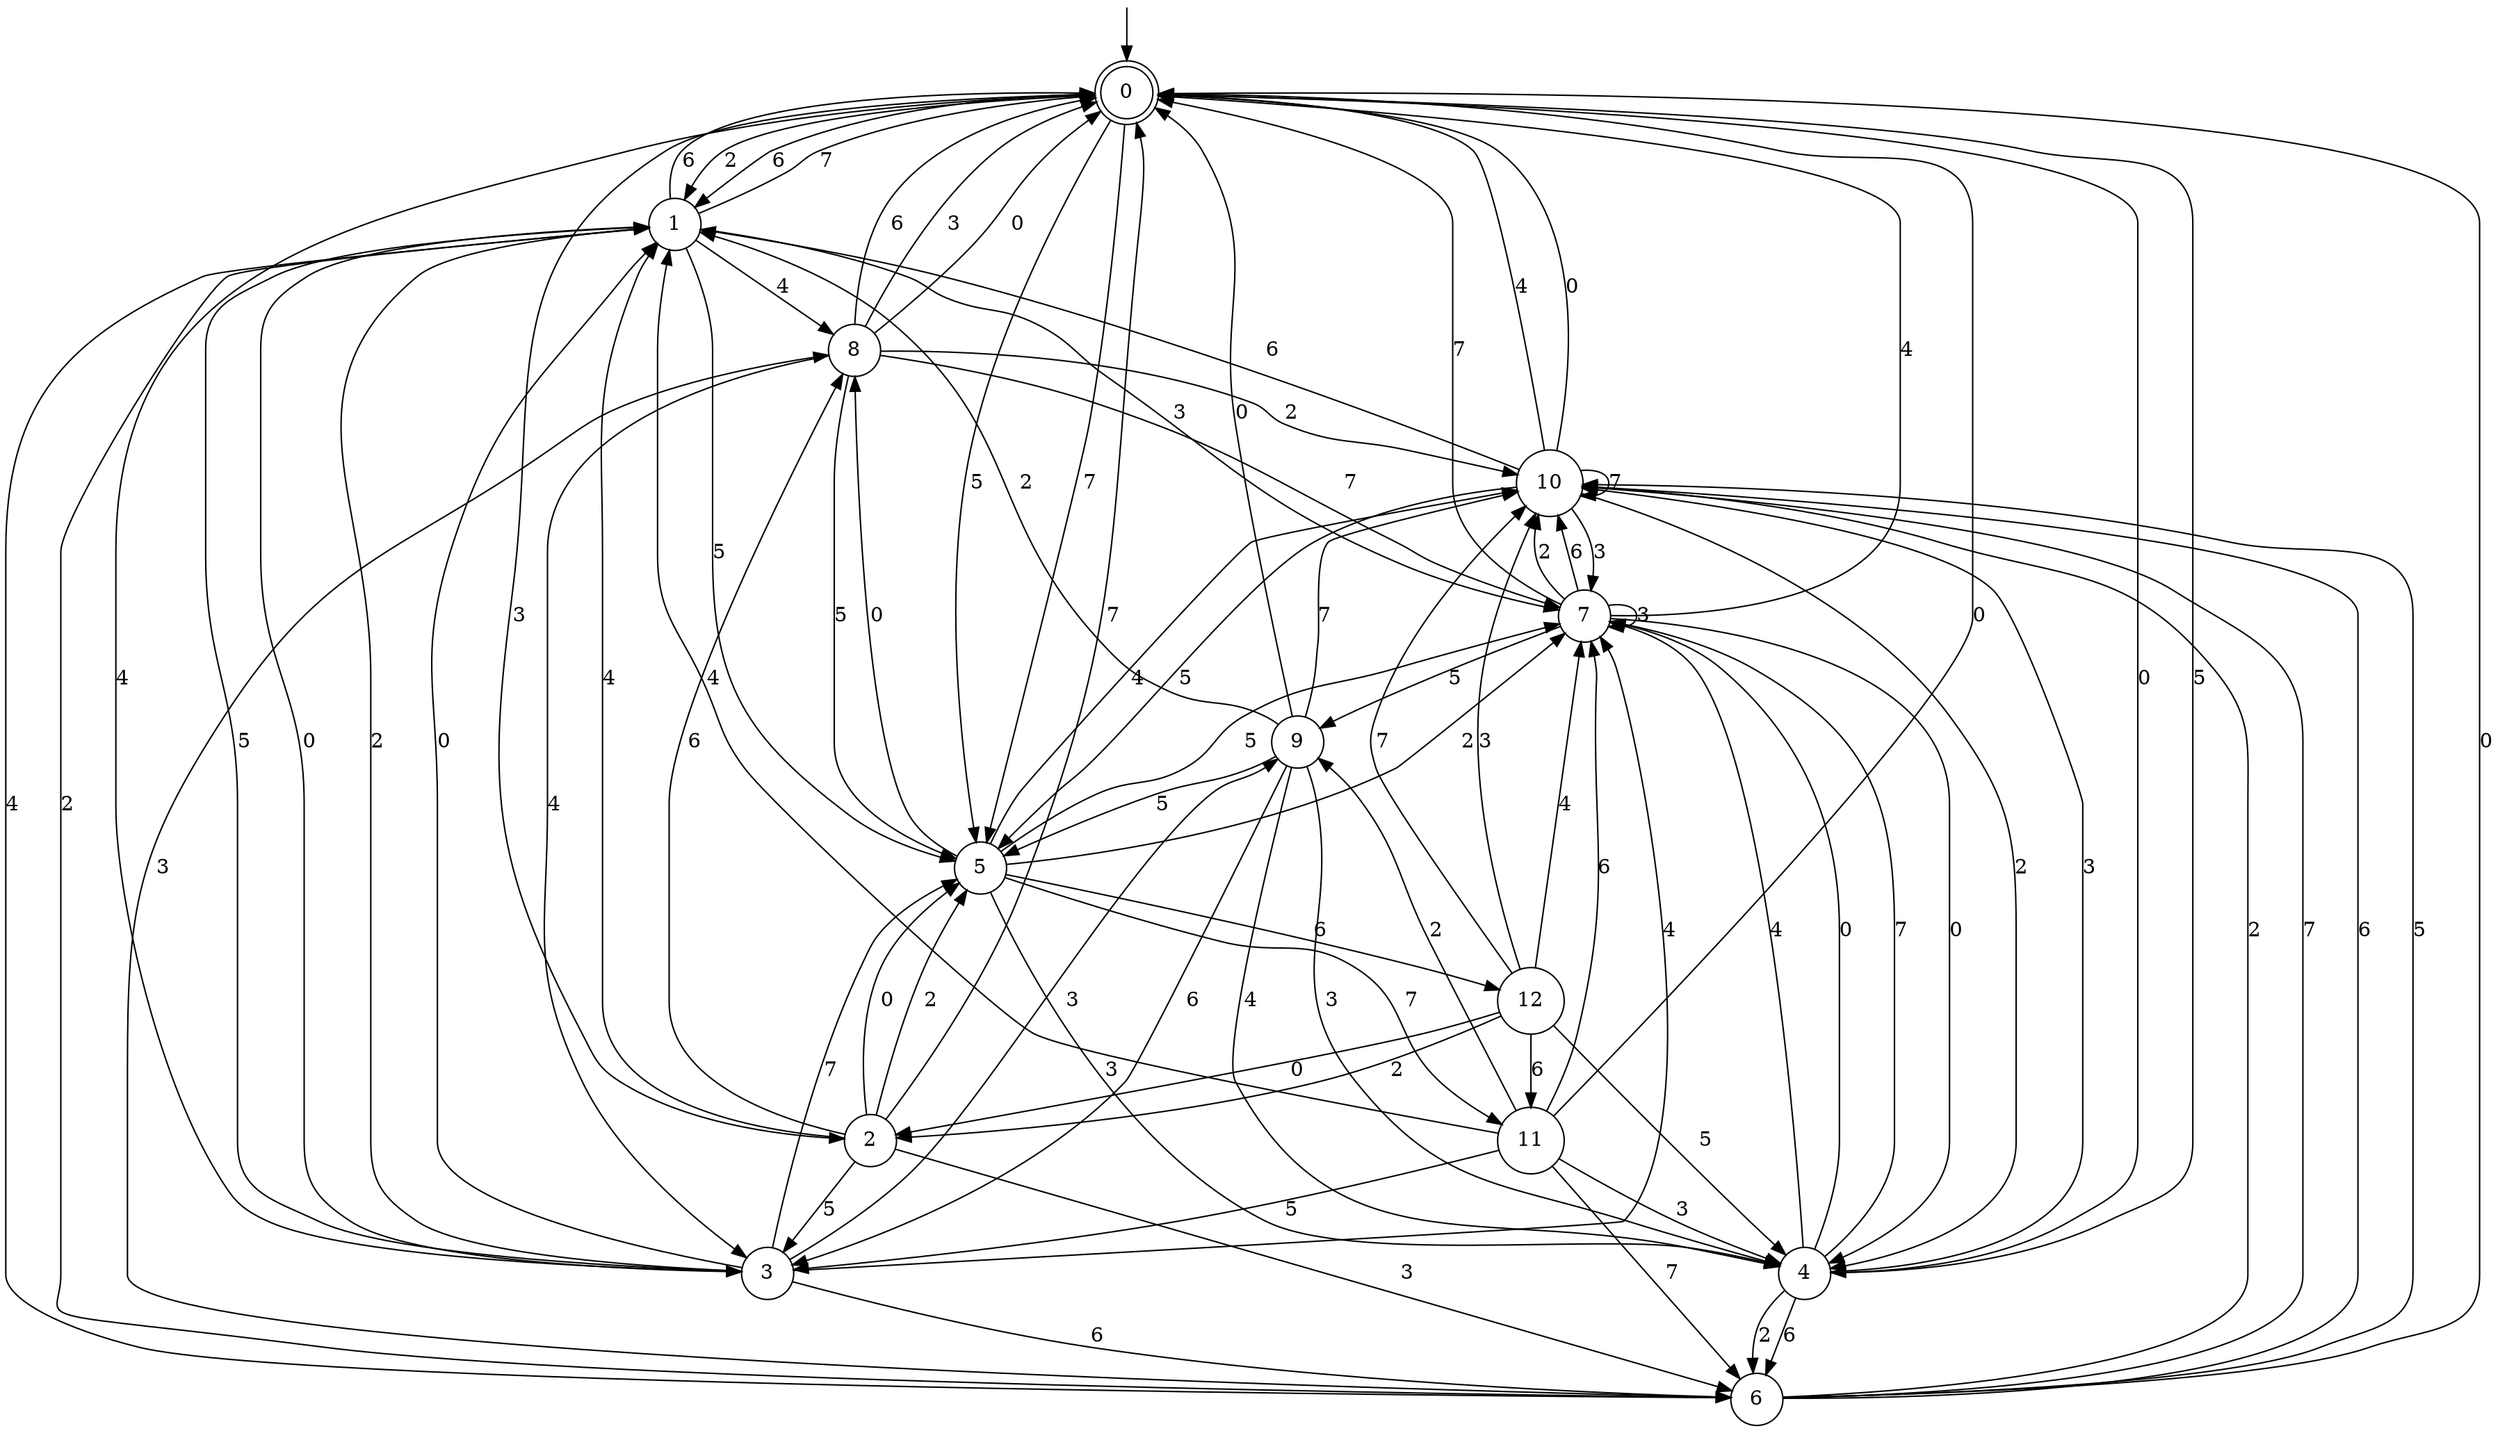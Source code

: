 digraph g {

	s0 [shape="doublecircle" label="0"];
	s1 [shape="circle" label="1"];
	s2 [shape="circle" label="2"];
	s3 [shape="circle" label="3"];
	s4 [shape="circle" label="4"];
	s5 [shape="circle" label="5"];
	s6 [shape="circle" label="6"];
	s7 [shape="circle" label="7"];
	s8 [shape="circle" label="8"];
	s9 [shape="circle" label="9"];
	s10 [shape="circle" label="10"];
	s11 [shape="circle" label="11"];
	s12 [shape="circle" label="12"];
	s0 -> s1 [label="2"];
	s0 -> s2 [label="3"];
	s0 -> s3 [label="4"];
	s0 -> s4 [label="0"];
	s0 -> s5 [label="7"];
	s0 -> s1 [label="6"];
	s0 -> s5 [label="5"];
	s1 -> s6 [label="2"];
	s1 -> s7 [label="3"];
	s1 -> s8 [label="4"];
	s1 -> s3 [label="0"];
	s1 -> s0 [label="7"];
	s1 -> s0 [label="6"];
	s1 -> s5 [label="5"];
	s2 -> s5 [label="2"];
	s2 -> s6 [label="3"];
	s2 -> s1 [label="4"];
	s2 -> s5 [label="0"];
	s2 -> s0 [label="7"];
	s2 -> s8 [label="6"];
	s2 -> s3 [label="5"];
	s3 -> s1 [label="2"];
	s3 -> s9 [label="3"];
	s3 -> s7 [label="4"];
	s3 -> s1 [label="0"];
	s3 -> s5 [label="7"];
	s3 -> s6 [label="6"];
	s3 -> s1 [label="5"];
	s4 -> s6 [label="2"];
	s4 -> s10 [label="3"];
	s4 -> s7 [label="4"];
	s4 -> s7 [label="0"];
	s4 -> s7 [label="7"];
	s4 -> s6 [label="6"];
	s4 -> s0 [label="5"];
	s5 -> s7 [label="2"];
	s5 -> s4 [label="3"];
	s5 -> s10 [label="4"];
	s5 -> s8 [label="0"];
	s5 -> s11 [label="7"];
	s5 -> s12 [label="6"];
	s5 -> s7 [label="5"];
	s6 -> s10 [label="2"];
	s6 -> s8 [label="3"];
	s6 -> s1 [label="4"];
	s6 -> s0 [label="0"];
	s6 -> s10 [label="7"];
	s6 -> s10 [label="6"];
	s6 -> s10 [label="5"];
	s7 -> s10 [label="2"];
	s7 -> s7 [label="3"];
	s7 -> s0 [label="4"];
	s7 -> s4 [label="0"];
	s7 -> s0 [label="7"];
	s7 -> s10 [label="6"];
	s7 -> s9 [label="5"];
	s8 -> s10 [label="2"];
	s8 -> s0 [label="3"];
	s8 -> s3 [label="4"];
	s8 -> s0 [label="0"];
	s8 -> s7 [label="7"];
	s8 -> s0 [label="6"];
	s8 -> s5 [label="5"];
	s9 -> s1 [label="2"];
	s9 -> s4 [label="3"];
	s9 -> s4 [label="4"];
	s9 -> s0 [label="0"];
	s9 -> s10 [label="7"];
	s9 -> s3 [label="6"];
	s9 -> s5 [label="5"];
	s10 -> s4 [label="2"];
	s10 -> s7 [label="3"];
	s10 -> s0 [label="4"];
	s10 -> s0 [label="0"];
	s10 -> s10 [label="7"];
	s10 -> s1 [label="6"];
	s10 -> s5 [label="5"];
	s11 -> s9 [label="2"];
	s11 -> s4 [label="3"];
	s11 -> s1 [label="4"];
	s11 -> s0 [label="0"];
	s11 -> s6 [label="7"];
	s11 -> s7 [label="6"];
	s11 -> s3 [label="5"];
	s12 -> s2 [label="2"];
	s12 -> s10 [label="3"];
	s12 -> s7 [label="4"];
	s12 -> s2 [label="0"];
	s12 -> s10 [label="7"];
	s12 -> s11 [label="6"];
	s12 -> s4 [label="5"];

__start0 [label="" shape="none" width="0" height="0"];
__start0 -> s0;

}
